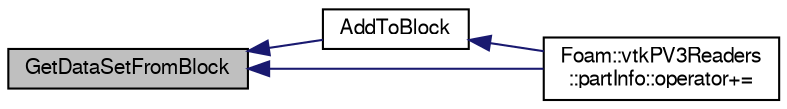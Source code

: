 digraph "GetDataSetFromBlock"
{
  bgcolor="transparent";
  edge [fontname="FreeSans",fontsize="10",labelfontname="FreeSans",labelfontsize="10"];
  node [fontname="FreeSans",fontsize="10",shape=record];
  rankdir="LR";
  Node18 [label="GetDataSetFromBlock",height=0.2,width=0.4,color="black", fillcolor="grey75", style="filled", fontcolor="black"];
  Node18 -> Node19 [dir="back",color="midnightblue",fontsize="10",style="solid",fontname="FreeSans"];
  Node19 [label="AddToBlock",height=0.2,width=0.4,color="black",URL="$a21198.html#a7cdc02b6bb650c025fc7b6cca670a484",tooltip="Convenience method use to convert the readers from VTK 5. "];
  Node19 -> Node20 [dir="back",color="midnightblue",fontsize="10",style="solid",fontname="FreeSans"];
  Node20 [label="Foam::vtkPV3Readers\l::partInfo::operator+=",height=0.2,width=0.4,color="black",URL="$a31754.html#a351eab0b4f6196620a7179462023d117",tooltip="Increment the size. "];
  Node18 -> Node20 [dir="back",color="midnightblue",fontsize="10",style="solid",fontname="FreeSans"];
}
